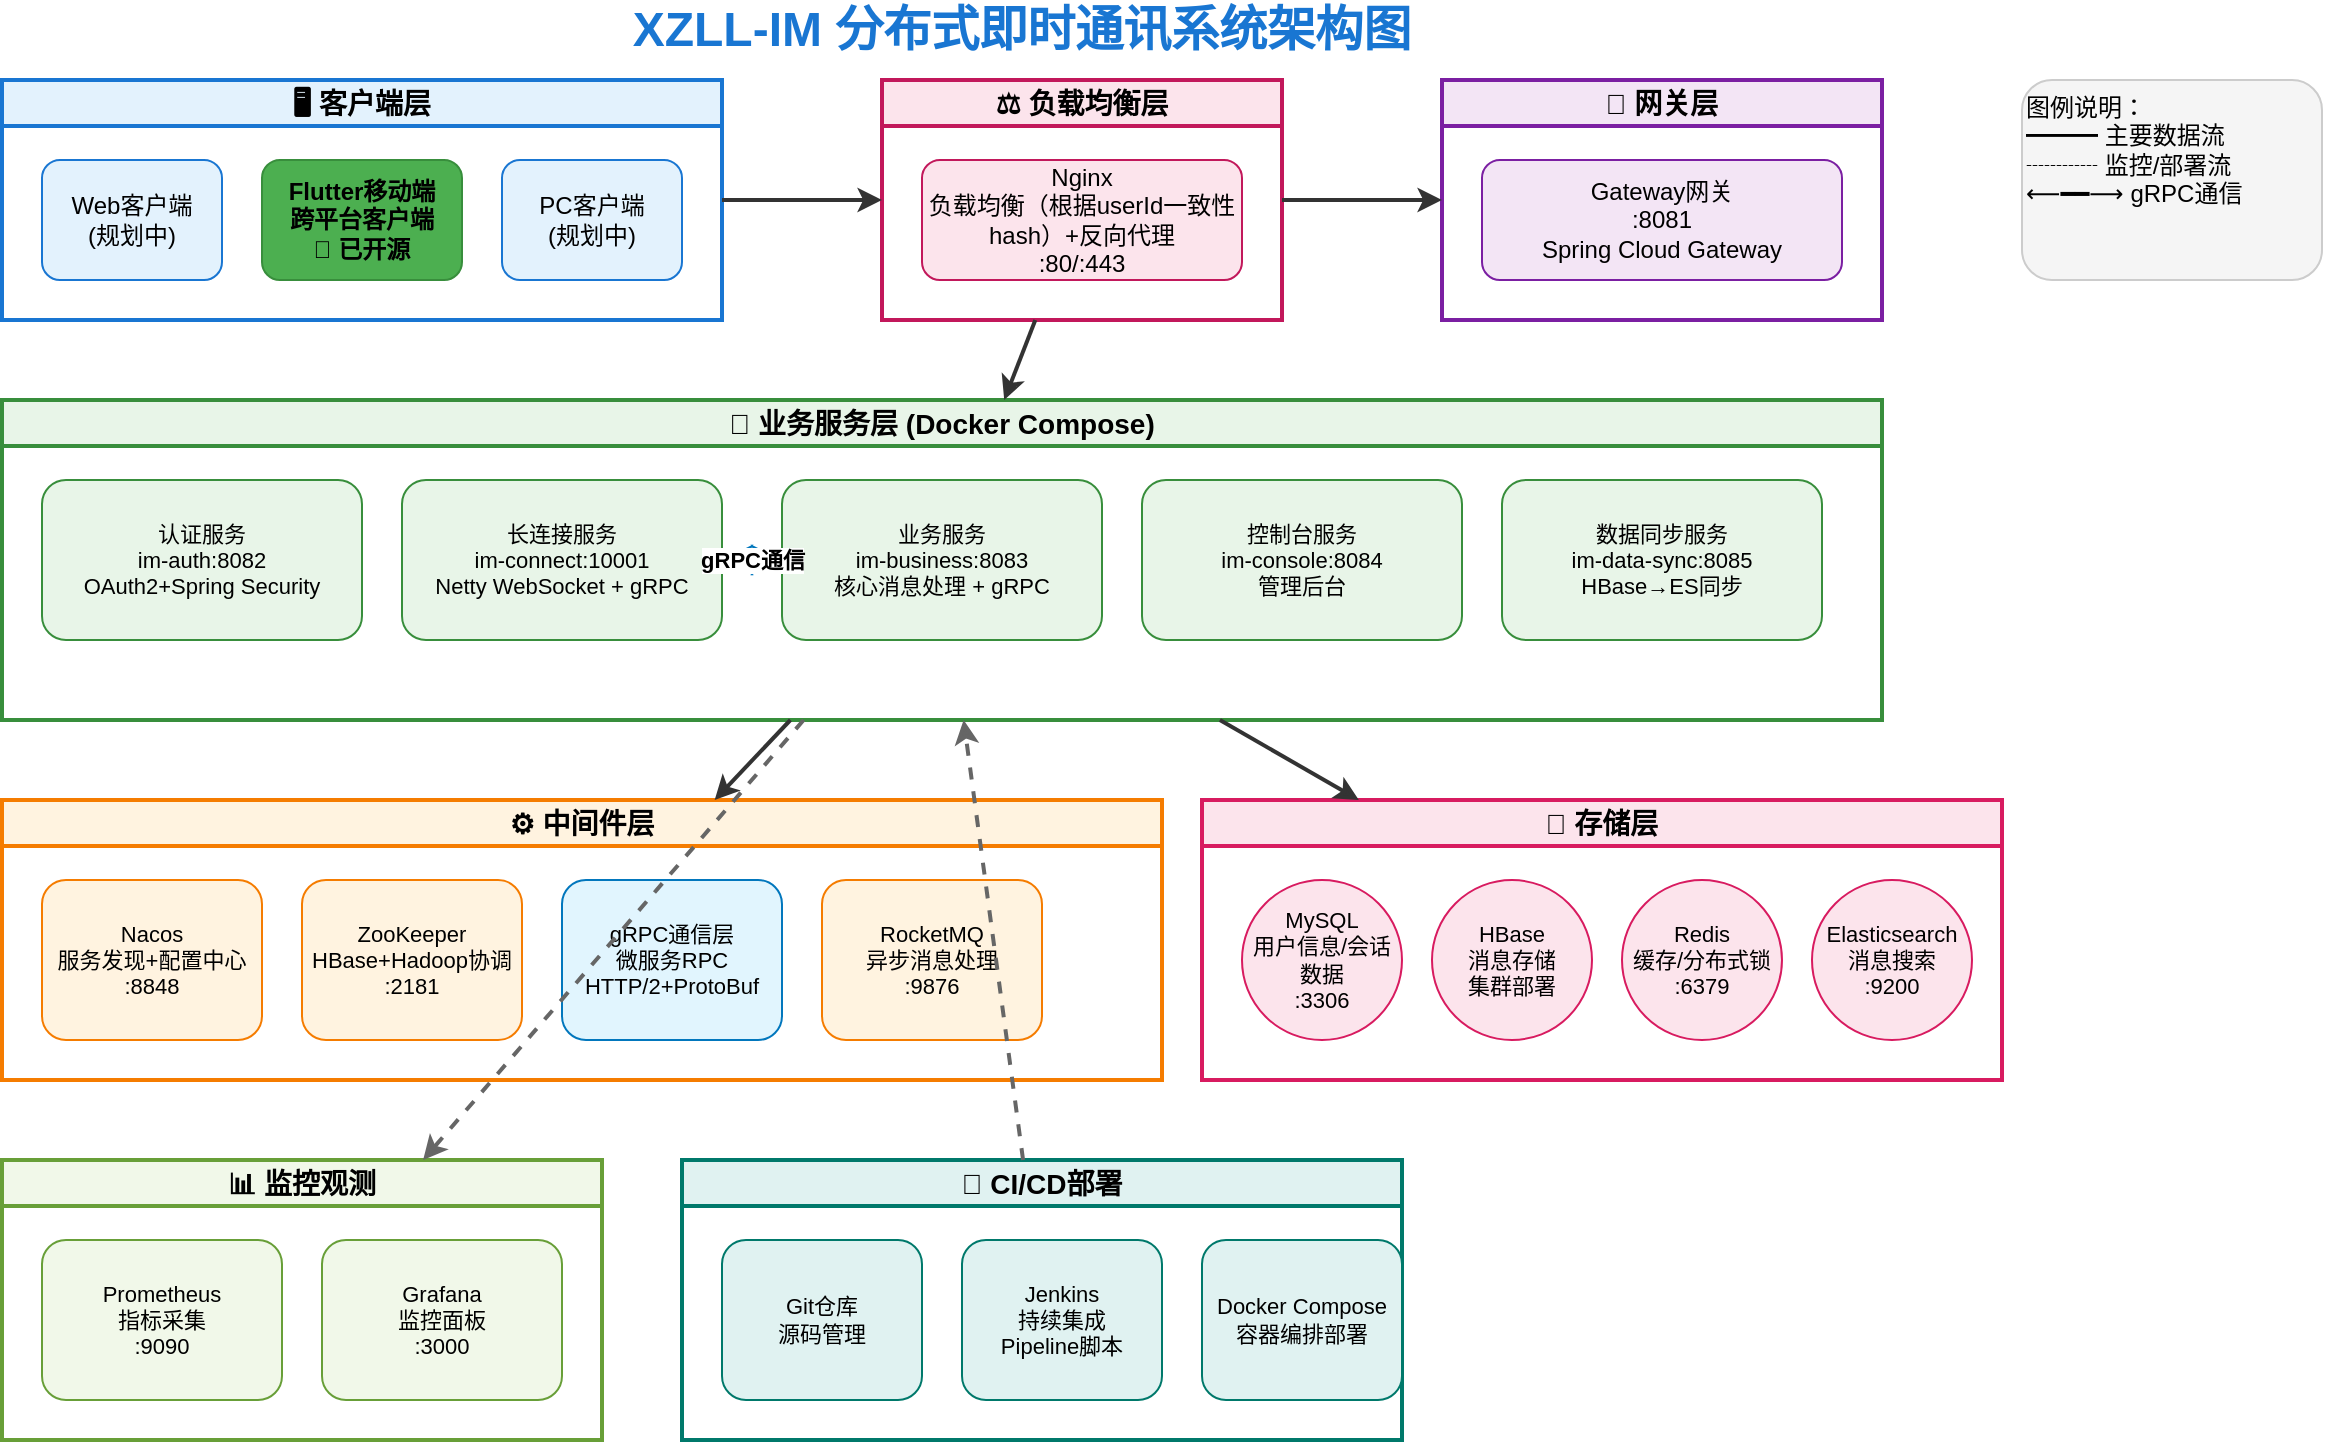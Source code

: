 <mxfile version="22.1.18" type="device">
  <diagram name="XZLL-IM系统架构图" id="system-architecture">
    <mxGraphModel dx="1405" dy="861" grid="1" gridSize="10" guides="1" tooltips="1" connect="1" arrows="1" fold="1" page="1" pageScale="1" pageWidth="1654" pageHeight="1169" math="0" shadow="0">
      <root>
        <mxCell id="0" />
        <mxCell id="1" parent="0" />
        <mxCell id="client-layer" value="🖥️ 客户端层" style="swimlane;whiteSpace=wrap;html=1;fillColor=#E3F2FD;strokeColor=#1976D2;strokeWidth=2;fontStyle=1;fontSize=14;" parent="1" vertex="1">
          <mxGeometry x="40" y="40" width="360" height="120" as="geometry" />
        </mxCell>
        <mxCell id="web-client" value="Web客户端&lt;br&gt;(规划中)" style="rounded=1;whiteSpace=wrap;html=1;fillColor=#E3F2FD;strokeColor=#1976D2;fontSize=12;" parent="client-layer" vertex="1">
          <mxGeometry x="20" y="40" width="90" height="60" as="geometry" />
        </mxCell>
        <mxCell id="mobile-client" value="Flutter移动端&lt;br&gt;跨平台客户端&lt;br&gt;📱 已开源" style="rounded=1;whiteSpace=wrap;html=1;fillColor=#4CAF50;strokeColor=#388E3C;fontSize=12;fontStyle=1;" parent="client-layer" vertex="1">
          <mxGeometry x="130" y="40" width="100" height="60" as="geometry" />
        </mxCell>
        <mxCell id="pc-client" value="PC客户端&lt;br&gt;(规划中)" style="rounded=1;whiteSpace=wrap;html=1;fillColor=#E3F2FD;strokeColor=#1976D2;fontSize=12;" parent="client-layer" vertex="1">
          <mxGeometry x="250" y="40" width="90" height="60" as="geometry" />
        </mxCell>
        <mxCell id="proxy-layer" value="⚖️ 负载均衡层" style="swimlane;whiteSpace=wrap;html=1;fillColor=#FCE4EC;strokeColor=#C2185B;strokeWidth=2;fontStyle=1;fontSize=14;" parent="1" vertex="1">
          <mxGeometry x="480" y="40" width="200" height="120" as="geometry" />
        </mxCell>
        <mxCell id="nginx" value="Nginx&lt;br&gt;负载均衡（根据userId一致性hash）+反向代理&lt;br&gt;:80/:443" style="rounded=1;whiteSpace=wrap;html=1;fillColor=#FCE4EC;strokeColor=#C2185B;fontSize=12;" parent="proxy-layer" vertex="1">
          <mxGeometry x="20" y="40" width="160" height="60" as="geometry" />
        </mxCell>
        <mxCell id="gateway-layer" value="🚪 网关层" style="swimlane;whiteSpace=wrap;html=1;fillColor=#F3E5F5;strokeColor=#7B1FA2;strokeWidth=2;fontStyle=1;fontSize=14;" parent="1" vertex="1">
          <mxGeometry x="760" y="40" width="220" height="120" as="geometry" />
        </mxCell>
        <mxCell id="gateway" value="Gateway网关&lt;br&gt;:8081&lt;br&gt;Spring Cloud Gateway" style="rounded=1;whiteSpace=wrap;html=1;fillColor=#F3E5F5;strokeColor=#7B1FA2;fontSize=12;" parent="gateway-layer" vertex="1">
          <mxGeometry x="20" y="40" width="180" height="60" as="geometry" />
        </mxCell>
        <mxCell id="services-layer" value="🔧 业务服务层 (Docker Compose)" style="swimlane;whiteSpace=wrap;html=1;fillColor=#E8F5E8;strokeColor=#388E3C;strokeWidth=2;fontStyle=1;fontSize=14;" parent="1" vertex="1">
          <mxGeometry x="40" y="200" width="940" height="160" as="geometry" />
        </mxCell>
        <mxCell id="auth-service" value="认证服务&lt;br&gt;im-auth:8082&lt;br&gt;OAuth2+Spring Security" style="rounded=1;whiteSpace=wrap;html=1;fillColor=#E8F5E8;strokeColor=#388E3C;fontSize=11;" parent="services-layer" vertex="1">
          <mxGeometry x="20" y="40" width="160" height="80" as="geometry" />
        </mxCell>
        <mxCell id="rcIh1Yzd-Te_dphHDzru-1" value="" style="edgeStyle=orthogonalEdgeStyle;rounded=0;orthogonalLoop=1;jettySize=auto;html=1;" parent="services-layer" source="connect-service" target="business-service" edge="1">
          <mxGeometry relative="1" as="geometry" />
        </mxCell>
        <mxCell id="rcIh1Yzd-Te_dphHDzru-2" value="Text" style="edgeLabel;html=1;align=center;verticalAlign=middle;resizable=0;points=[];" parent="rcIh1Yzd-Te_dphHDzru-1" vertex="1" connectable="0">
          <mxGeometry x="0.167" y="1" relative="1" as="geometry">
            <mxPoint as="offset" />
          </mxGeometry>
        </mxCell>
        <mxCell id="connect-service" value="长连接服务&lt;br&gt;im-connect:10001&lt;br&gt;Netty WebSocket + gRPC" style="rounded=1;whiteSpace=wrap;html=1;fillColor=#E8F5E8;strokeColor=#388E3C;fontSize=11;" parent="services-layer" vertex="1">
          <mxGeometry x="200" y="40" width="160" height="80" as="geometry" />
        </mxCell>
        <mxCell id="business-service" value="业务服务&lt;br&gt;im-business:8083&lt;br&gt;核心消息处理 + gRPC" style="rounded=1;whiteSpace=wrap;html=1;fillColor=#E8F5E8;strokeColor=#388E3C;fontSize=11;" parent="services-layer" vertex="1">
          <mxGeometry x="390" y="40" width="160" height="80" as="geometry" />
        </mxCell>
        <mxCell id="console-service" value="控制台服务&lt;br&gt;im-console:8084&lt;br&gt;管理后台" style="rounded=1;whiteSpace=wrap;html=1;fillColor=#E8F5E8;strokeColor=#388E3C;fontSize=11;" parent="services-layer" vertex="1">
          <mxGeometry x="570" y="40" width="160" height="80" as="geometry" />
        </mxCell>
        <mxCell id="datasync-service" value="数据同步服务&lt;br&gt;im-data-sync:8085&lt;br&gt;HBase→ES同步" style="rounded=1;whiteSpace=wrap;html=1;fillColor=#E8F5E8;strokeColor=#388E3C;fontSize=11;" parent="services-layer" vertex="1">
          <mxGeometry x="750" y="40" width="160" height="80" as="geometry" />
        </mxCell>
        <mxCell id="middleware-layer" value="⚙️ 中间件层" style="swimlane;whiteSpace=wrap;html=1;fillColor=#FFF3E0;strokeColor=#F57C00;strokeWidth=2;fontStyle=1;fontSize=14;" parent="1" vertex="1">
          <mxGeometry x="40" y="400" width="580" height="140" as="geometry" />
        </mxCell>
        <mxCell id="nacos" value="Nacos&lt;br&gt;服务发现+配置中心&lt;br&gt;:8848" style="rounded=1;whiteSpace=wrap;html=1;fillColor=#FFF3E0;strokeColor=#F57C00;fontSize=11;" parent="middleware-layer" vertex="1">
          <mxGeometry x="20" y="40" width="110" height="80" as="geometry" />
        </mxCell>
        <mxCell id="zookeeper" value="ZooKeeper&lt;br&gt;HBase+Hadoop协调&lt;br&gt;:2181" style="rounded=1;whiteSpace=wrap;html=1;fillColor=#FFF3E0;strokeColor=#F57C00;fontSize=11;" parent="middleware-layer" vertex="1">
          <mxGeometry x="150" y="40" width="110" height="80" as="geometry" />
        </mxCell>
        <mxCell id="grpc" value="gRPC通信层&lt;br&gt;微服务RPC&lt;br&gt;HTTP/2+ProtoBuf" style="rounded=1;whiteSpace=wrap;html=1;fillColor=#E1F5FE;strokeColor=#0277BD;fontSize=11;" parent="middleware-layer" vertex="1">
          <mxGeometry x="280" y="40" width="110" height="80" as="geometry" />
        </mxCell>
        <mxCell id="rocketmq" value="RocketMQ&lt;br&gt;异步消息处理&lt;br&gt;:9876" style="rounded=1;whiteSpace=wrap;html=1;fillColor=#FFF3E0;strokeColor=#F57C00;fontSize=11;" parent="middleware-layer" vertex="1">
          <mxGeometry x="410" y="40" width="110" height="80" as="geometry" />
        </mxCell>
        <mxCell id="storage-layer" value="💾 存储层" style="swimlane;whiteSpace=wrap;html=1;fillColor=#FCE4EC;strokeColor=#D81B60;strokeWidth=2;fontStyle=1;fontSize=14;" parent="1" vertex="1">
          <mxGeometry x="640" y="400" width="400" height="140" as="geometry" />
        </mxCell>
        <mxCell id="mysql" value="MySQL&lt;br&gt;用户信息/会话数据&lt;br&gt;:3306" style="ellipse;whiteSpace=wrap;html=1;fillColor=#FCE4EC;strokeColor=#D81B60;fontSize=11;" parent="storage-layer" vertex="1">
          <mxGeometry x="20" y="40" width="80" height="80" as="geometry" />
        </mxCell>
        <mxCell id="hbase" value="HBase&lt;br&gt;消息存储&lt;br&gt;集群部署" style="ellipse;whiteSpace=wrap;html=1;fillColor=#FCE4EC;strokeColor=#D81B60;fontSize=11;" parent="storage-layer" vertex="1">
          <mxGeometry x="115" y="40" width="80" height="80" as="geometry" />
        </mxCell>
        <mxCell id="redis" value="Redis&lt;br&gt;缓存/分布式锁&lt;br&gt;:6379" style="ellipse;whiteSpace=wrap;html=1;fillColor=#FCE4EC;strokeColor=#D81B60;fontSize=11;" parent="storage-layer" vertex="1">
          <mxGeometry x="210" y="40" width="80" height="80" as="geometry" />
        </mxCell>
        <mxCell id="elasticsearch" value="Elasticsearch&lt;br&gt;消息搜索&lt;br&gt;:9200" style="ellipse;whiteSpace=wrap;html=1;fillColor=#FCE4EC;strokeColor=#D81B60;fontSize=11;" parent="storage-layer" vertex="1">
          <mxGeometry x="305" y="40" width="80" height="80" as="geometry" />
        </mxCell>
        <mxCell id="monitor-layer" value="📊 监控观测" style="swimlane;whiteSpace=wrap;html=1;fillColor=#F1F8E9;strokeColor=#689F38;strokeWidth=2;fontStyle=1;fontSize=14;" parent="1" vertex="1">
          <mxGeometry x="40" y="580" width="300" height="140" as="geometry" />
        </mxCell>
        <mxCell id="prometheus" value="Prometheus&lt;br&gt;指标采集&lt;br&gt;:9090" style="rounded=1;whiteSpace=wrap;html=1;fillColor=#F1F8E9;strokeColor=#689F38;fontSize=11;" parent="monitor-layer" vertex="1">
          <mxGeometry x="20" y="40" width="120" height="80" as="geometry" />
        </mxCell>
        <mxCell id="grafana" value="Grafana&lt;br&gt;监控面板&lt;br&gt;:3000" style="rounded=1;whiteSpace=wrap;html=1;fillColor=#F1F8E9;strokeColor=#689F38;fontSize=11;" parent="monitor-layer" vertex="1">
          <mxGeometry x="160" y="40" width="120" height="80" as="geometry" />
        </mxCell>
        <mxCell id="cicd-layer" value="🚀 CI/CD部署" style="swimlane;whiteSpace=wrap;html=1;fillColor=#E0F2F1;strokeColor=#00796B;strokeWidth=2;fontStyle=1;fontSize=14;" parent="1" vertex="1">
          <mxGeometry x="380" y="580" width="360" height="140" as="geometry" />
        </mxCell>
        <mxCell id="git" value="Git仓库&lt;br&gt;源码管理" style="rounded=1;whiteSpace=wrap;html=1;fillColor=#E0F2F1;strokeColor=#00796B;fontSize=11;" parent="cicd-layer" vertex="1">
          <mxGeometry x="20" y="40" width="100" height="80" as="geometry" />
        </mxCell>
        <mxCell id="jenkins" value="Jenkins&lt;br&gt;持续集成&lt;br&gt;Pipeline脚本" style="rounded=1;whiteSpace=wrap;html=1;fillColor=#E0F2F1;strokeColor=#00796B;fontSize=11;" parent="cicd-layer" vertex="1">
          <mxGeometry x="140" y="40" width="100" height="80" as="geometry" />
        </mxCell>
        <mxCell id="docker" value="Docker Compose&lt;br&gt;容器编排部署" style="rounded=1;whiteSpace=wrap;html=1;fillColor=#E0F2F1;strokeColor=#00796B;fontSize=11;" parent="cicd-layer" vertex="1">
          <mxGeometry x="260" y="40" width="100" height="80" as="geometry" />
        </mxCell>
        <mxCell id="client-to-proxy" value="" style="endArrow=classic;html=1;strokeWidth=2;strokeColor=#333333;" parent="1" source="client-layer" target="proxy-layer" edge="1">
          <mxGeometry width="50" height="50" relative="1" as="geometry">
            <mxPoint x="400" y="100" as="sourcePoint" />
            <mxPoint x="480" y="100" as="targetPoint" />
          </mxGeometry>
        </mxCell>
        <mxCell id="proxy-to-gateway" value="" style="endArrow=classic;html=1;strokeWidth=2;strokeColor=#333333;" parent="1" source="proxy-layer" target="gateway-layer" edge="1">
          <mxGeometry width="50" height="50" relative="1" as="geometry">
            <mxPoint x="680" y="100" as="sourcePoint" />
            <mxPoint x="760" y="100" as="targetPoint" />
          </mxGeometry>
        </mxCell>
        <mxCell id="proxy-to-services" value="" style="endArrow=classic;html=1;strokeWidth=2;strokeColor=#333333;" parent="1" source="proxy-layer" target="services-layer" edge="1">
          <mxGeometry width="50" height="50" relative="1" as="geometry">
            <mxPoint x="580" y="160" as="sourcePoint" />
            <mxPoint x="510" y="200" as="targetPoint" />
          </mxGeometry>
        </mxCell>
        <mxCell id="services-to-middleware" value="" style="endArrow=classic;html=1;strokeWidth=2;strokeColor=#333333;" parent="1" source="services-layer" target="middleware-layer" edge="1">
          <mxGeometry width="50" height="50" relative="1" as="geometry">
            <mxPoint x="270" y="360" as="sourcePoint" />
            <mxPoint x="270" y="400" as="targetPoint" />
          </mxGeometry>
        </mxCell>
        <mxCell id="services-to-storage" value="" style="endArrow=classic;html=1;strokeWidth=2;strokeColor=#333333;" parent="1" source="services-layer" target="storage-layer" edge="1">
          <mxGeometry width="50" height="50" relative="1" as="geometry">
            <mxPoint x="750" y="360" as="sourcePoint" />
            <mxPoint x="750" y="400" as="targetPoint" />
          </mxGeometry>
        </mxCell>
        <mxCell id="services-to-monitor" value="" style="endArrow=classic;html=1;strokeWidth=2;strokeColor=#666666;dashed=1;" parent="1" source="services-layer" target="monitor-layer" edge="1">
          <mxGeometry width="50" height="50" relative="1" as="geometry">
            <mxPoint x="190" y="360" as="sourcePoint" />
            <mxPoint x="190" y="580" as="targetPoint" />
          </mxGeometry>
        </mxCell>
        <mxCell id="cicd-to-services" value="" style="endArrow=classic;html=1;strokeWidth=2;strokeColor=#666666;dashed=1;" parent="1" source="cicd-layer" target="services-layer" edge="1">
          <mxGeometry width="50" height="50" relative="1" as="geometry">
            <mxPoint x="560" y="580" as="sourcePoint" />
            <mxPoint x="560" y="360" as="targetPoint" />
          </mxGeometry>
        </mxCell>
        <mxCell id="grpc-communication" value="&lt;b&gt;gRPC通信&lt;/b&gt;" style="endArrow=classic;startArrow=classic;html=1;strokeWidth=3;strokeColor=#0277BD;curved=1;" parent="1" source="connect-service" target="business-service" edge="1">
          <mxGeometry width="50" height="50" relative="1" as="geometry">
            <mxPoint x="360" y="280" as="sourcePoint" />
            <mxPoint x="540" y="280" as="targetPoint" />
          </mxGeometry>
        </mxCell>
        <mxCell id="title" value="XZLL-IM 分布式即时通讯系统架构图" style="text;html=1;strokeColor=none;fillColor=none;align=center;verticalAlign=middle;whiteSpace=wrap;rounded=0;fontSize=24;fontStyle=1;fontColor=#1976D2;" parent="1" vertex="1">
          <mxGeometry x="300" width="500" height="30" as="geometry" />
        </mxCell>
        <mxCell id="legend" value="图例说明：&lt;br&gt;━━━ 主要数据流&lt;br&gt;┈┈┈ 监控/部署流&lt;br&gt;⟵━━⟶ gRPC通信" style="text;html=1;strokeColor=#CCCCCC;fillColor=#F5F5F5;align=left;verticalAlign=top;whiteSpace=wrap;rounded=1;fontSize=12;fontStyle=0;" parent="1" vertex="1">
          <mxGeometry x="1050" y="40" width="150" height="100" as="geometry" />
        </mxCell>
      </root>
    </mxGraphModel>
  </diagram>
</mxfile>
